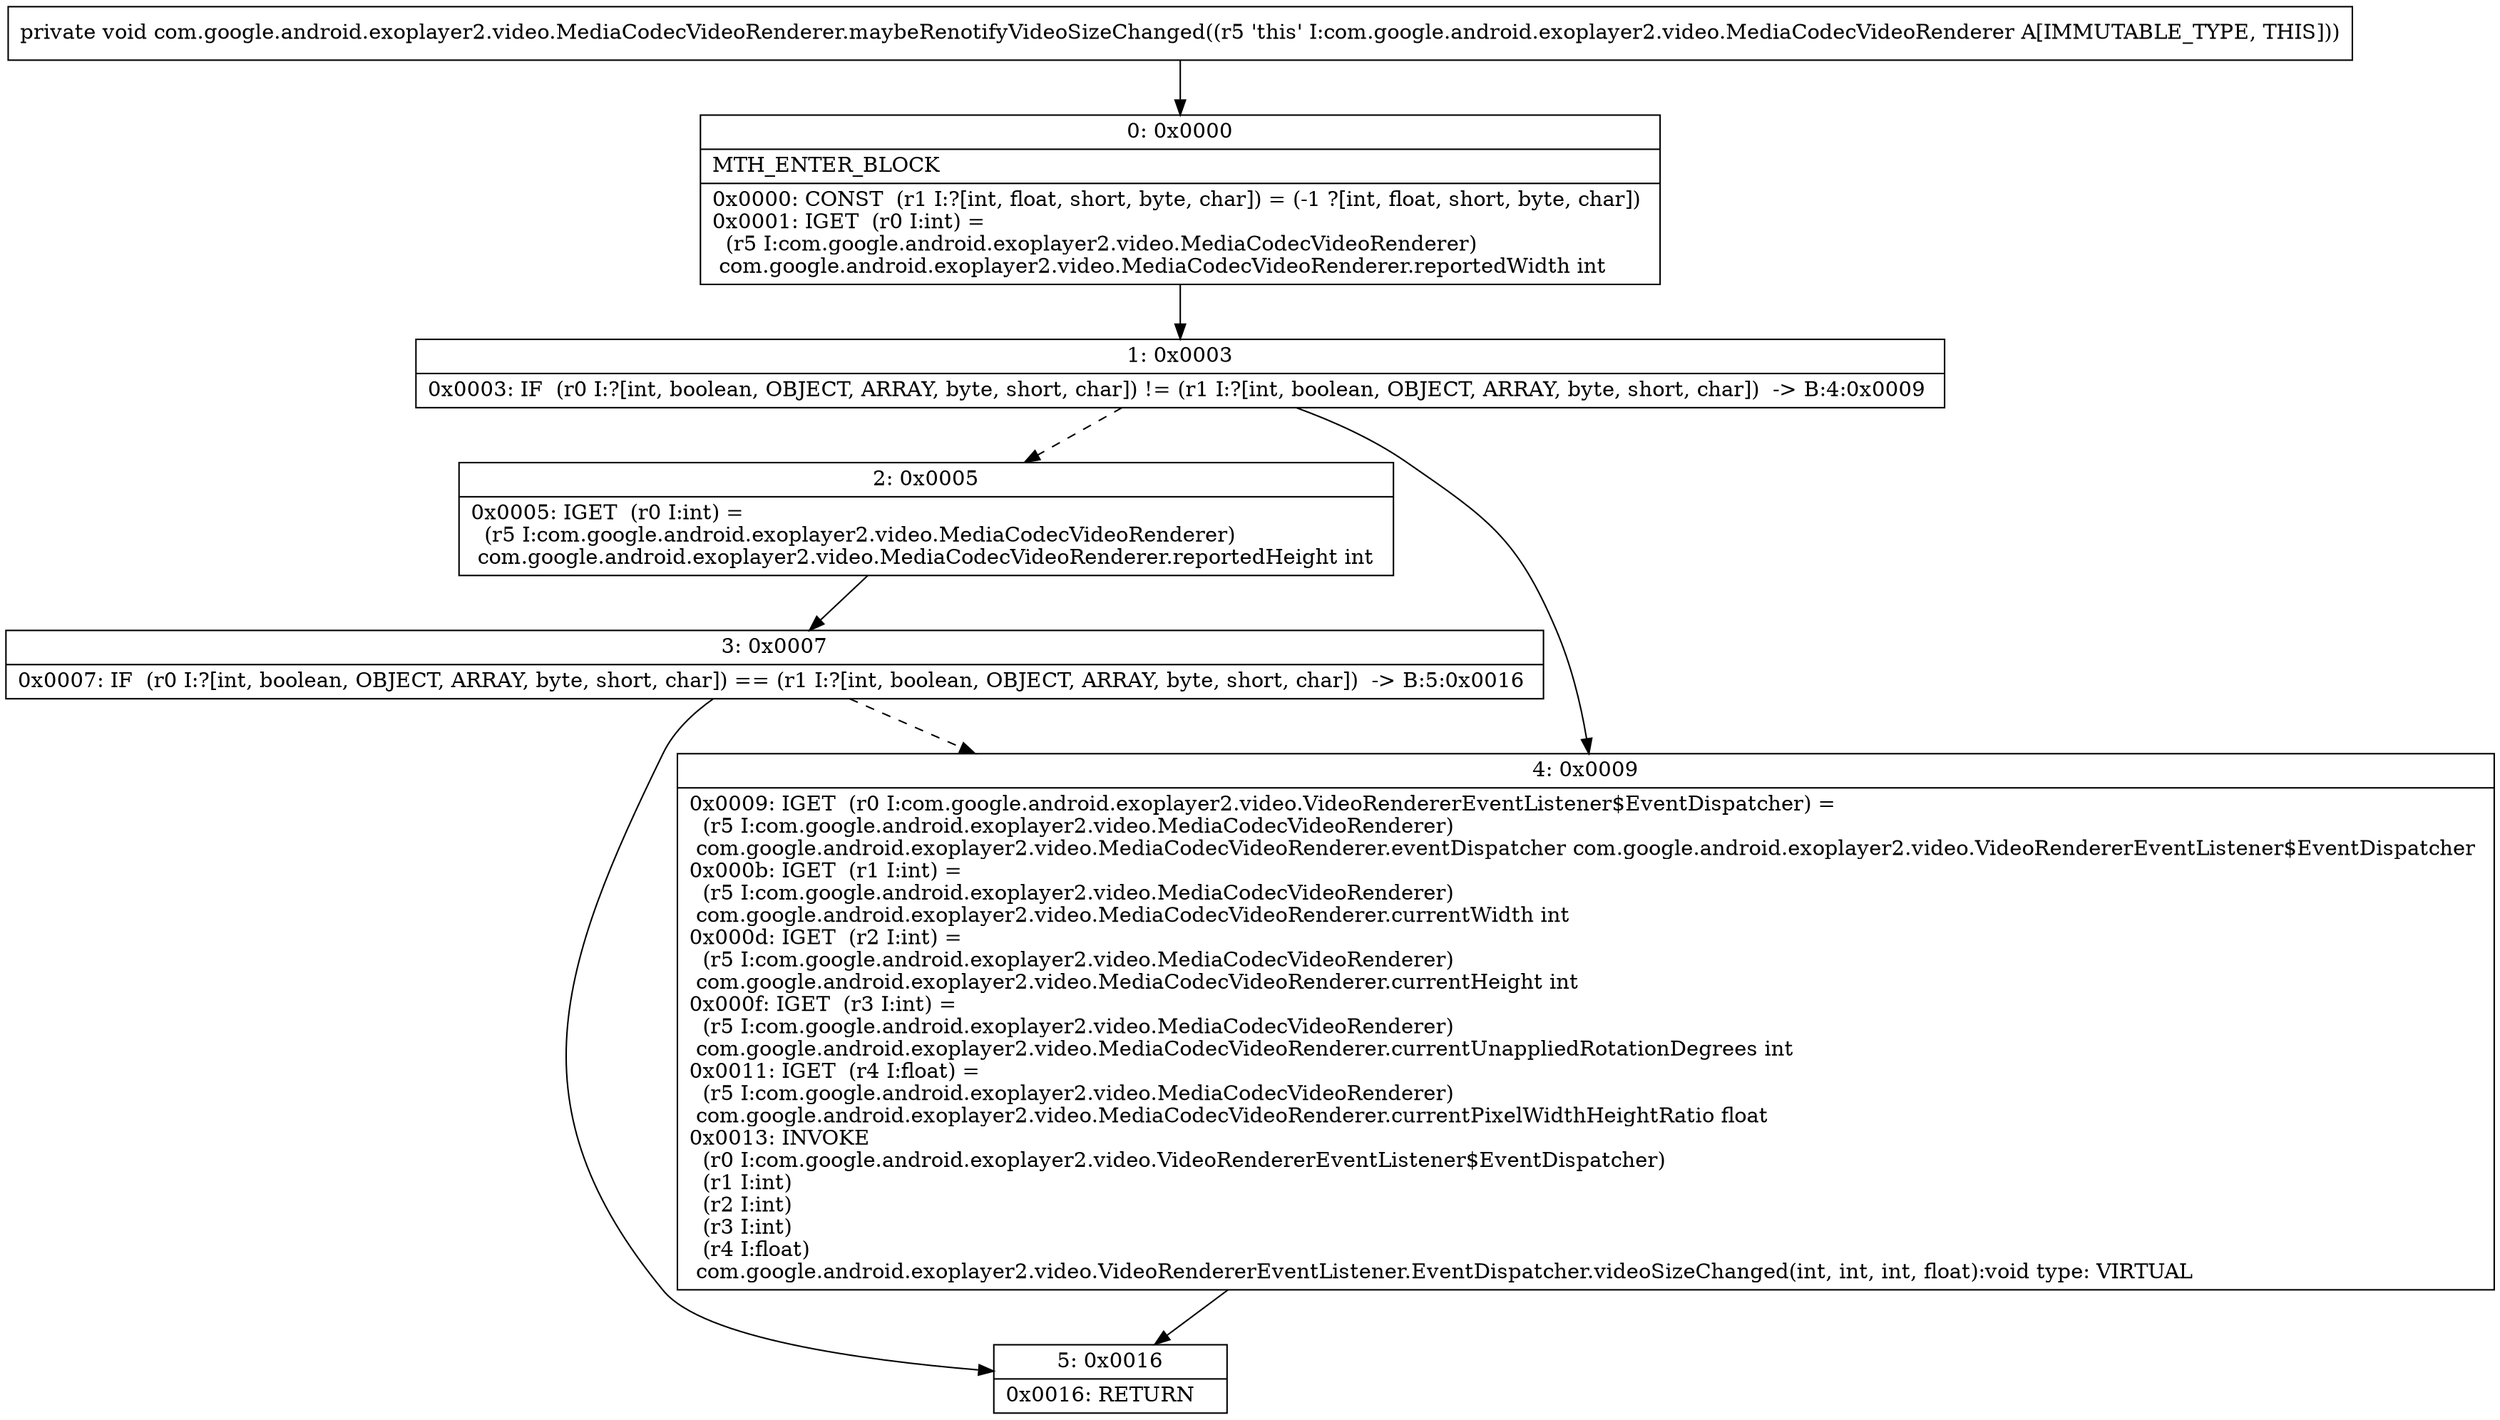 digraph "CFG forcom.google.android.exoplayer2.video.MediaCodecVideoRenderer.maybeRenotifyVideoSizeChanged()V" {
Node_0 [shape=record,label="{0\:\ 0x0000|MTH_ENTER_BLOCK\l|0x0000: CONST  (r1 I:?[int, float, short, byte, char]) = (\-1 ?[int, float, short, byte, char]) \l0x0001: IGET  (r0 I:int) = \l  (r5 I:com.google.android.exoplayer2.video.MediaCodecVideoRenderer)\l com.google.android.exoplayer2.video.MediaCodecVideoRenderer.reportedWidth int \l}"];
Node_1 [shape=record,label="{1\:\ 0x0003|0x0003: IF  (r0 I:?[int, boolean, OBJECT, ARRAY, byte, short, char]) != (r1 I:?[int, boolean, OBJECT, ARRAY, byte, short, char])  \-\> B:4:0x0009 \l}"];
Node_2 [shape=record,label="{2\:\ 0x0005|0x0005: IGET  (r0 I:int) = \l  (r5 I:com.google.android.exoplayer2.video.MediaCodecVideoRenderer)\l com.google.android.exoplayer2.video.MediaCodecVideoRenderer.reportedHeight int \l}"];
Node_3 [shape=record,label="{3\:\ 0x0007|0x0007: IF  (r0 I:?[int, boolean, OBJECT, ARRAY, byte, short, char]) == (r1 I:?[int, boolean, OBJECT, ARRAY, byte, short, char])  \-\> B:5:0x0016 \l}"];
Node_4 [shape=record,label="{4\:\ 0x0009|0x0009: IGET  (r0 I:com.google.android.exoplayer2.video.VideoRendererEventListener$EventDispatcher) = \l  (r5 I:com.google.android.exoplayer2.video.MediaCodecVideoRenderer)\l com.google.android.exoplayer2.video.MediaCodecVideoRenderer.eventDispatcher com.google.android.exoplayer2.video.VideoRendererEventListener$EventDispatcher \l0x000b: IGET  (r1 I:int) = \l  (r5 I:com.google.android.exoplayer2.video.MediaCodecVideoRenderer)\l com.google.android.exoplayer2.video.MediaCodecVideoRenderer.currentWidth int \l0x000d: IGET  (r2 I:int) = \l  (r5 I:com.google.android.exoplayer2.video.MediaCodecVideoRenderer)\l com.google.android.exoplayer2.video.MediaCodecVideoRenderer.currentHeight int \l0x000f: IGET  (r3 I:int) = \l  (r5 I:com.google.android.exoplayer2.video.MediaCodecVideoRenderer)\l com.google.android.exoplayer2.video.MediaCodecVideoRenderer.currentUnappliedRotationDegrees int \l0x0011: IGET  (r4 I:float) = \l  (r5 I:com.google.android.exoplayer2.video.MediaCodecVideoRenderer)\l com.google.android.exoplayer2.video.MediaCodecVideoRenderer.currentPixelWidthHeightRatio float \l0x0013: INVOKE  \l  (r0 I:com.google.android.exoplayer2.video.VideoRendererEventListener$EventDispatcher)\l  (r1 I:int)\l  (r2 I:int)\l  (r3 I:int)\l  (r4 I:float)\l com.google.android.exoplayer2.video.VideoRendererEventListener.EventDispatcher.videoSizeChanged(int, int, int, float):void type: VIRTUAL \l}"];
Node_5 [shape=record,label="{5\:\ 0x0016|0x0016: RETURN   \l}"];
MethodNode[shape=record,label="{private void com.google.android.exoplayer2.video.MediaCodecVideoRenderer.maybeRenotifyVideoSizeChanged((r5 'this' I:com.google.android.exoplayer2.video.MediaCodecVideoRenderer A[IMMUTABLE_TYPE, THIS])) }"];
MethodNode -> Node_0;
Node_0 -> Node_1;
Node_1 -> Node_2[style=dashed];
Node_1 -> Node_4;
Node_2 -> Node_3;
Node_3 -> Node_4[style=dashed];
Node_3 -> Node_5;
Node_4 -> Node_5;
}

